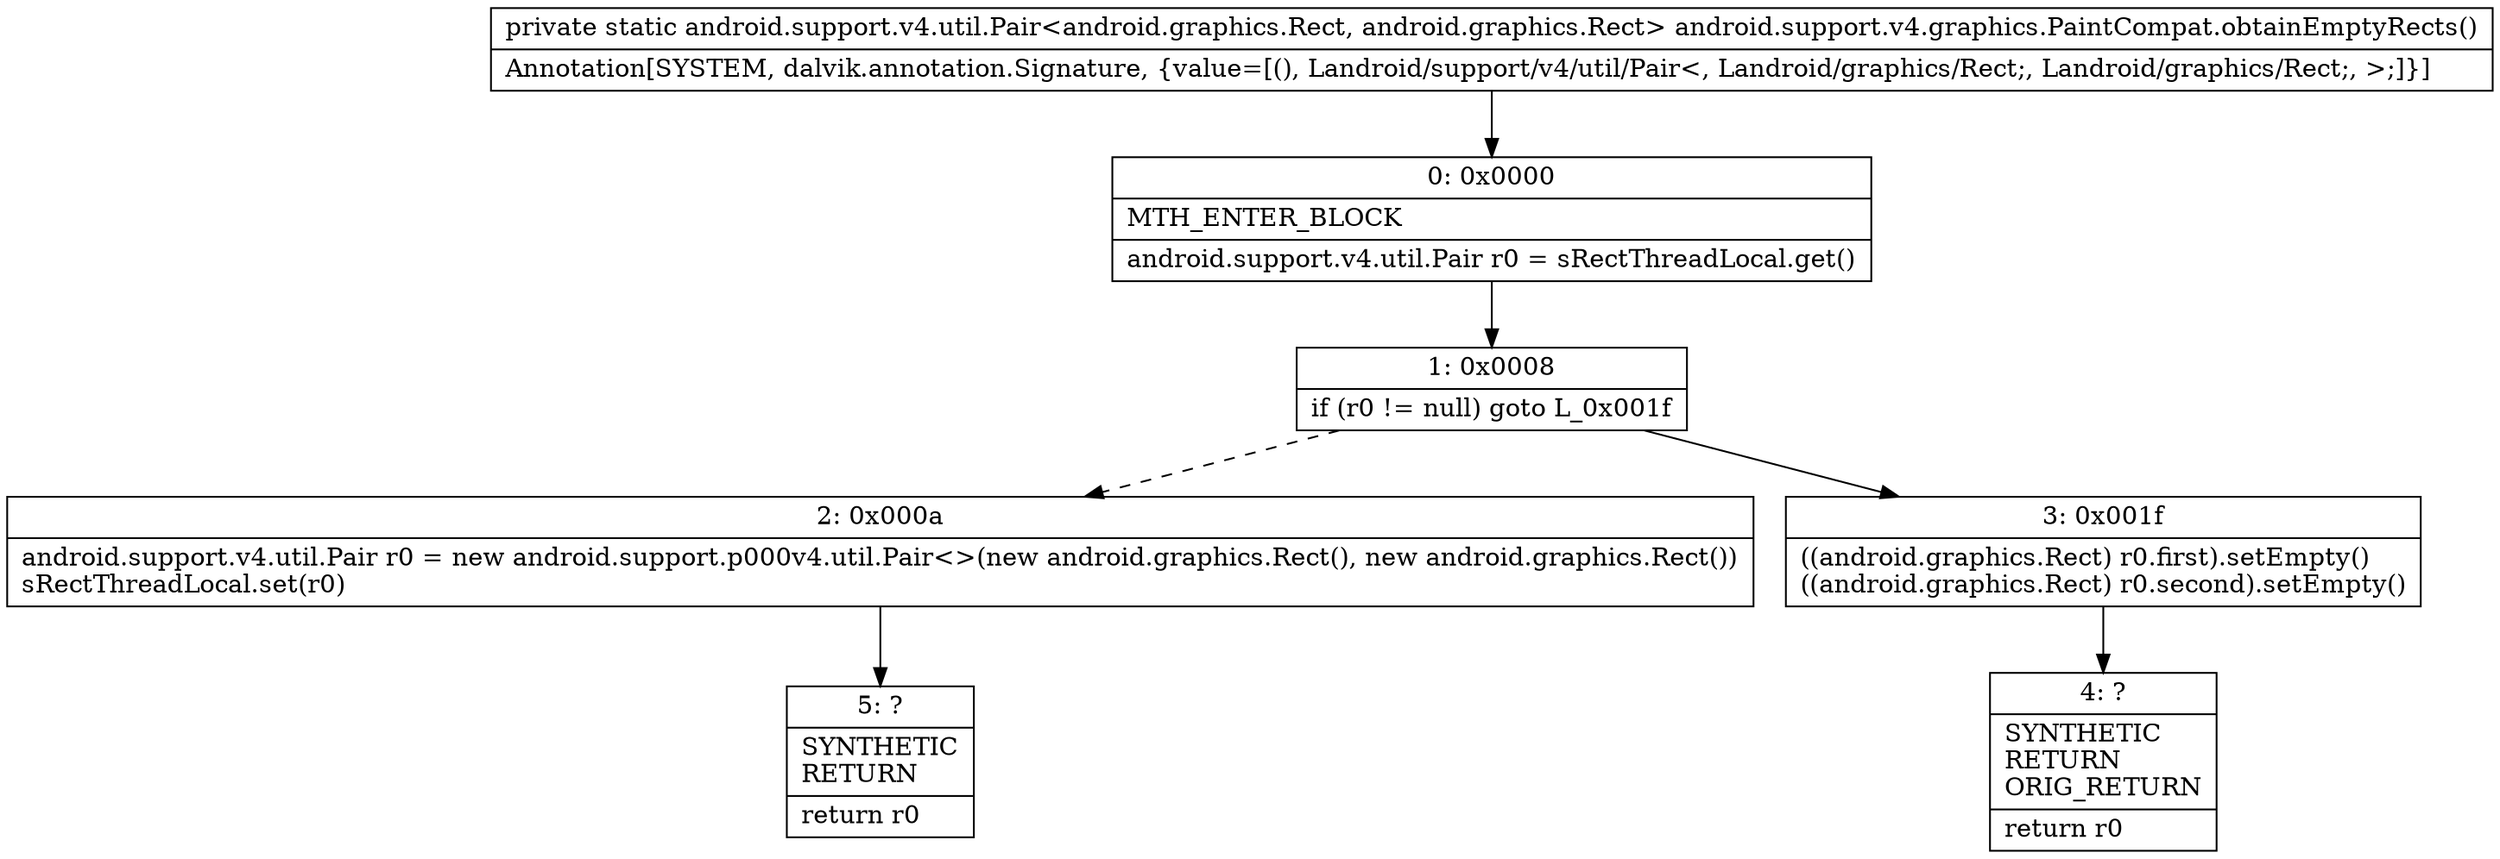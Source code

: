 digraph "CFG forandroid.support.v4.graphics.PaintCompat.obtainEmptyRects()Landroid\/support\/v4\/util\/Pair;" {
Node_0 [shape=record,label="{0\:\ 0x0000|MTH_ENTER_BLOCK\l|android.support.v4.util.Pair r0 = sRectThreadLocal.get()\l}"];
Node_1 [shape=record,label="{1\:\ 0x0008|if (r0 != null) goto L_0x001f\l}"];
Node_2 [shape=record,label="{2\:\ 0x000a|android.support.v4.util.Pair r0 = new android.support.p000v4.util.Pair\<\>(new android.graphics.Rect(), new android.graphics.Rect())\lsRectThreadLocal.set(r0)\l}"];
Node_3 [shape=record,label="{3\:\ 0x001f|((android.graphics.Rect) r0.first).setEmpty()\l((android.graphics.Rect) r0.second).setEmpty()\l}"];
Node_4 [shape=record,label="{4\:\ ?|SYNTHETIC\lRETURN\lORIG_RETURN\l|return r0\l}"];
Node_5 [shape=record,label="{5\:\ ?|SYNTHETIC\lRETURN\l|return r0\l}"];
MethodNode[shape=record,label="{private static android.support.v4.util.Pair\<android.graphics.Rect, android.graphics.Rect\> android.support.v4.graphics.PaintCompat.obtainEmptyRects()  | Annotation[SYSTEM, dalvik.annotation.Signature, \{value=[(), Landroid\/support\/v4\/util\/Pair\<, Landroid\/graphics\/Rect;, Landroid\/graphics\/Rect;, \>;]\}]\l}"];
MethodNode -> Node_0;
Node_0 -> Node_1;
Node_1 -> Node_2[style=dashed];
Node_1 -> Node_3;
Node_2 -> Node_5;
Node_3 -> Node_4;
}

